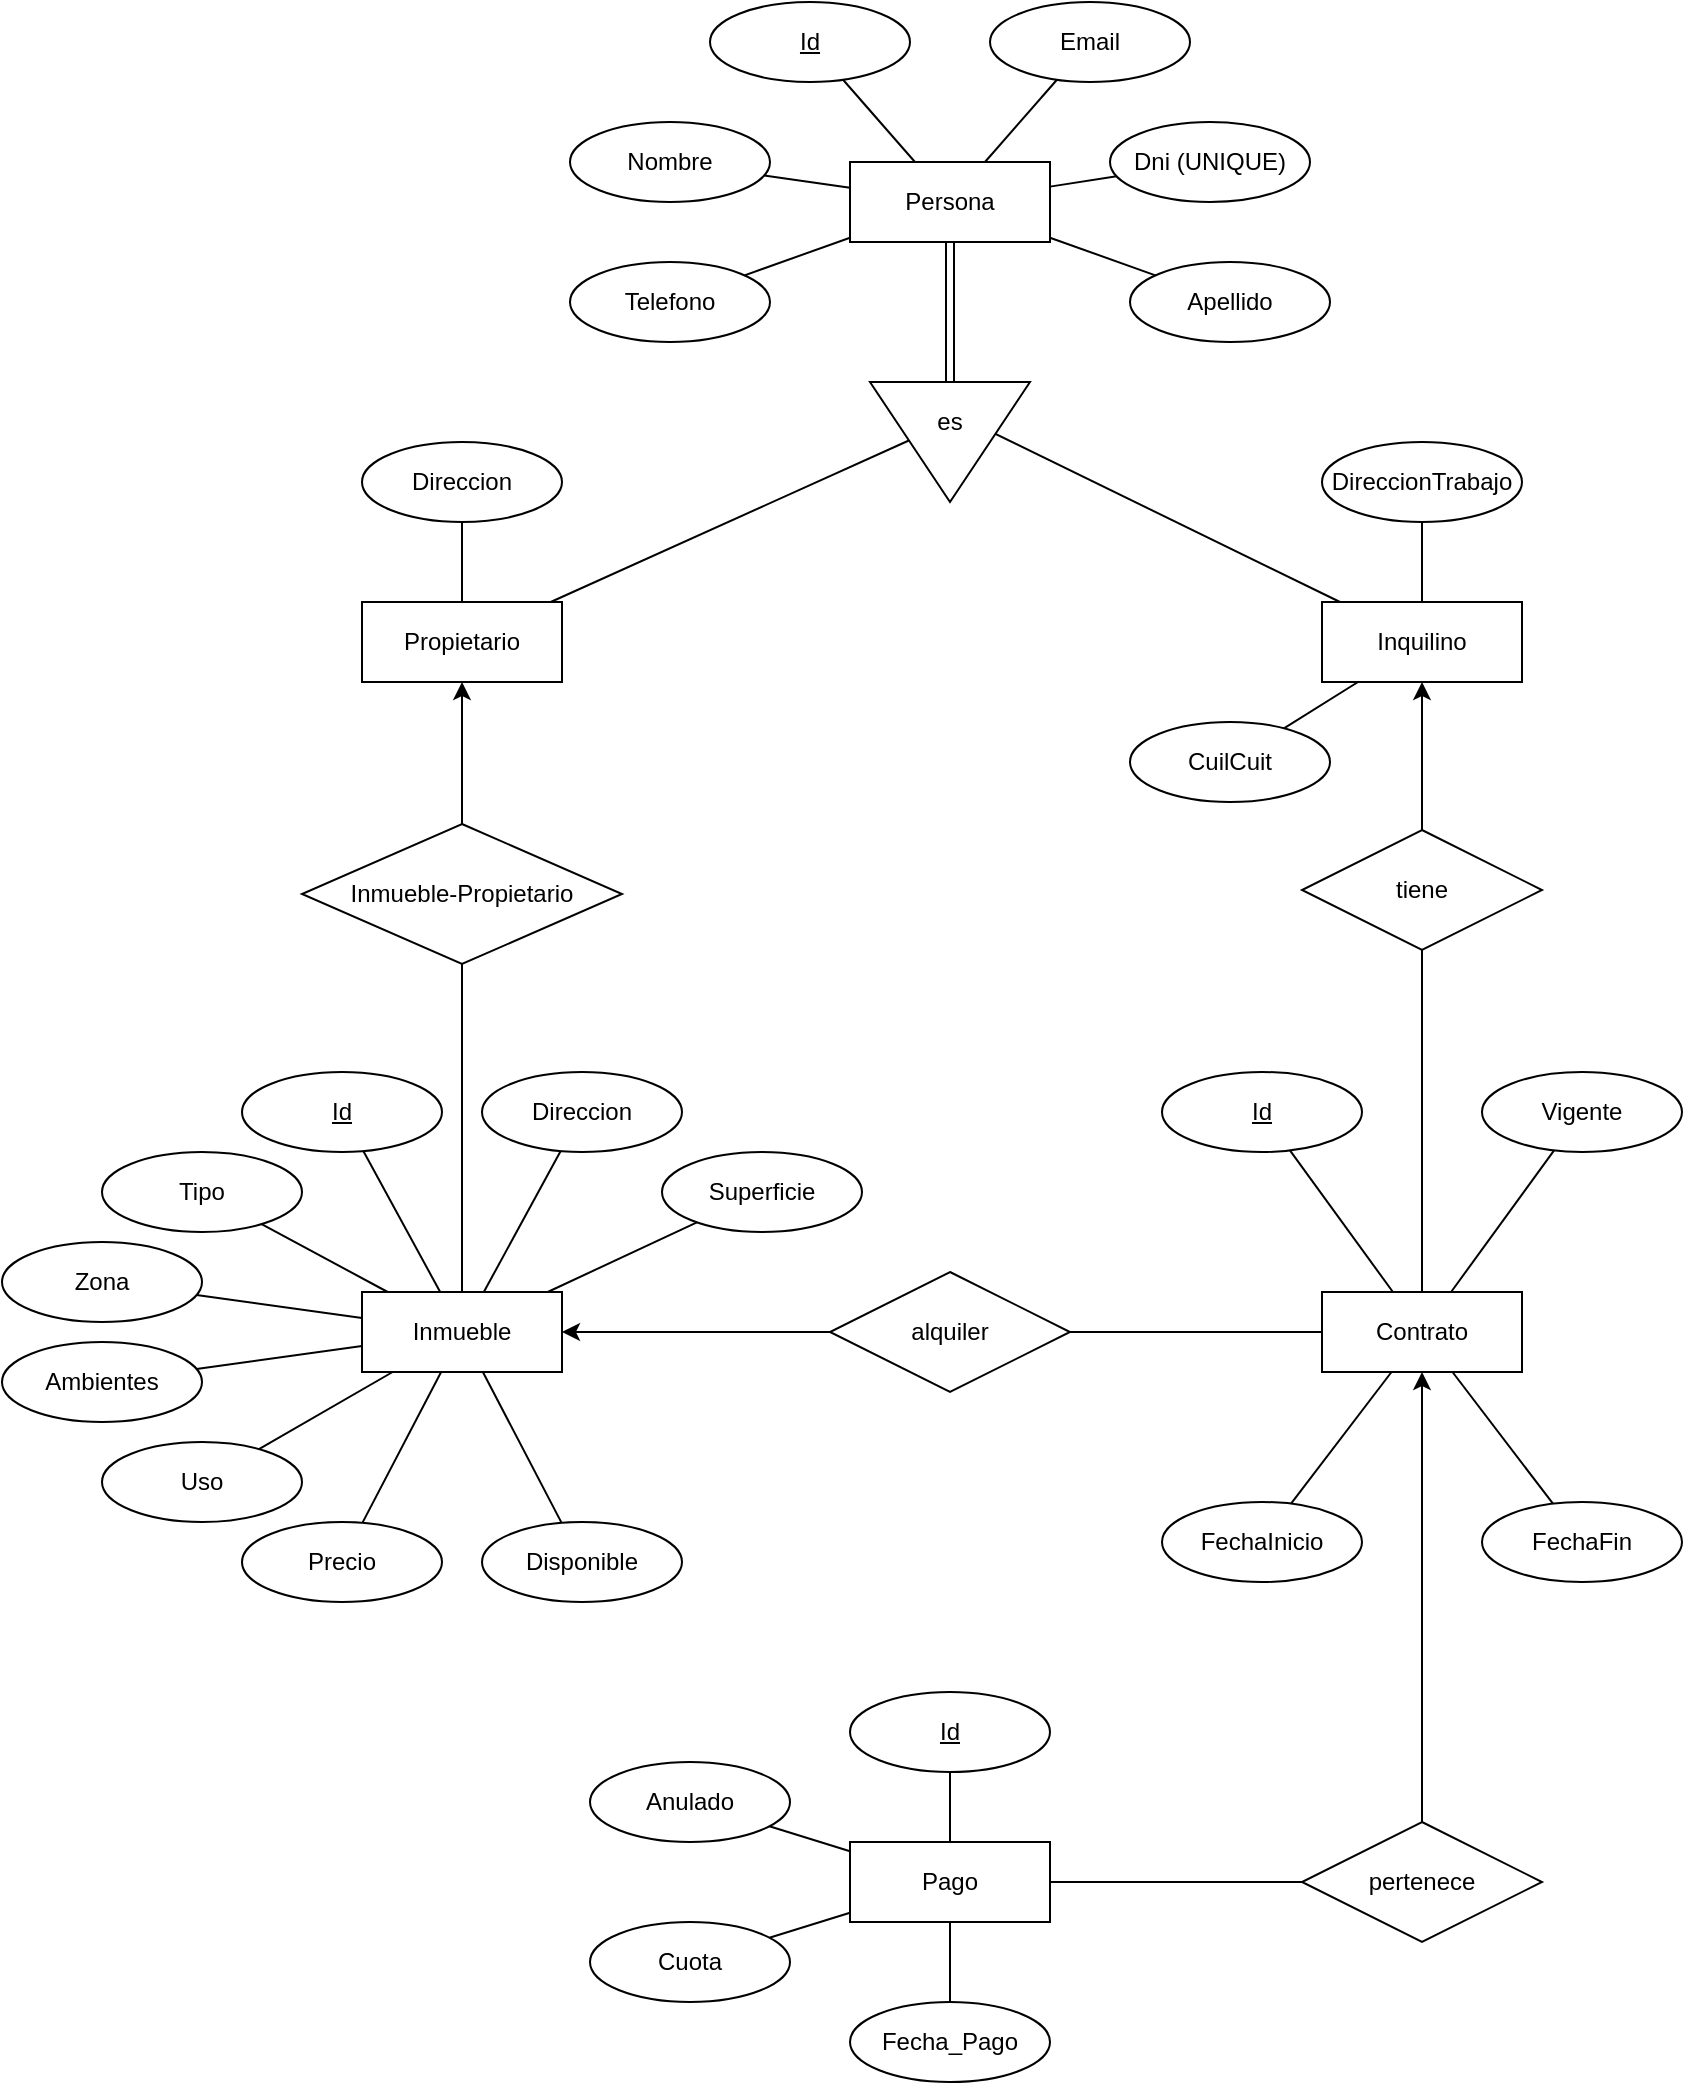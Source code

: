 <mxfile version="15.2.7" type="device"><diagram id="ZbBa26oV3VyvXO1xA8ub" name="Página-1"><mxGraphModel dx="2674" dy="2024" grid="1" gridSize="10" guides="1" tooltips="1" connect="1" arrows="1" fold="1" page="1" pageScale="1" pageWidth="827" pageHeight="1169" math="0" shadow="0"><root><mxCell id="0"/><mxCell id="1" parent="0"/><mxCell id="R2rT2YHd21-_aUqphS5M-40" style="edgeStyle=none;rounded=0;orthogonalLoop=1;jettySize=auto;html=1;endArrow=none;" parent="1" source="R2rT2YHd21-_aUqphS5M-1" target="R2rT2YHd21-_aUqphS5M-39" edge="1"><mxGeometry relative="1" as="geometry"/></mxCell><mxCell id="R2rT2YHd21-_aUqphS5M-42" style="edgeStyle=none;rounded=0;orthogonalLoop=1;jettySize=auto;html=1;endArrow=none;" parent="1" source="R2rT2YHd21-_aUqphS5M-1" target="R2rT2YHd21-_aUqphS5M-41" edge="1"><mxGeometry relative="1" as="geometry"/></mxCell><mxCell id="R2rT2YHd21-_aUqphS5M-46" style="edgeStyle=none;rounded=0;orthogonalLoop=1;jettySize=auto;html=1;endArrow=none;" parent="1" source="R2rT2YHd21-_aUqphS5M-1" target="R2rT2YHd21-_aUqphS5M-45" edge="1"><mxGeometry relative="1" as="geometry"/></mxCell><mxCell id="R2rT2YHd21-_aUqphS5M-1" value="Persona" style="whiteSpace=wrap;html=1;align=center;" parent="1" vertex="1"><mxGeometry x="290" y="-220" width="100" height="40" as="geometry"/></mxCell><mxCell id="R2rT2YHd21-_aUqphS5M-59" style="edgeStyle=none;rounded=0;orthogonalLoop=1;jettySize=auto;html=1;entryX=0.25;entryY=0;entryDx=0;entryDy=0;endArrow=none;" parent="1" source="R2rT2YHd21-_aUqphS5M-2" target="R2rT2YHd21-_aUqphS5M-57" edge="1"><mxGeometry relative="1" as="geometry"/></mxCell><mxCell id="R2rT2YHd21-_aUqphS5M-2" value="Inquilino" style="whiteSpace=wrap;html=1;align=center;" parent="1" vertex="1"><mxGeometry x="526" width="100" height="40" as="geometry"/></mxCell><mxCell id="R2rT2YHd21-_aUqphS5M-3" value="Inmueble" style="whiteSpace=wrap;html=1;align=center;" parent="1" vertex="1"><mxGeometry x="46" y="345" width="100" height="40" as="geometry"/></mxCell><mxCell id="R2rT2YHd21-_aUqphS5M-4" value="Contrato" style="whiteSpace=wrap;html=1;align=center;" parent="1" vertex="1"><mxGeometry x="526" y="345" width="100" height="40" as="geometry"/></mxCell><mxCell id="R2rT2YHd21-_aUqphS5M-32" style="edgeStyle=none;rounded=0;orthogonalLoop=1;jettySize=auto;html=1;endArrow=none;" parent="1" source="R2rT2YHd21-_aUqphS5M-5" target="R2rT2YHd21-_aUqphS5M-31" edge="1"><mxGeometry relative="1" as="geometry"><mxPoint x="410" y="640" as="targetPoint"/></mxGeometry></mxCell><mxCell id="R2rT2YHd21-_aUqphS5M-5" value="Pago" style="whiteSpace=wrap;html=1;align=center;" parent="1" vertex="1"><mxGeometry x="290" y="620" width="100" height="40" as="geometry"/></mxCell><mxCell id="R2rT2YHd21-_aUqphS5M-11" style="edgeStyle=none;rounded=0;orthogonalLoop=1;jettySize=auto;html=1;" parent="1" source="R2rT2YHd21-_aUqphS5M-6" target="R2rT2YHd21-_aUqphS5M-53" edge="1"><mxGeometry relative="1" as="geometry"><mxPoint x="96" y="60" as="sourcePoint"/></mxGeometry></mxCell><mxCell id="R2rT2YHd21-_aUqphS5M-6" value="Inmueble-Propietario" style="shape=rhombus;perimeter=rhombusPerimeter;whiteSpace=wrap;html=1;align=center;" parent="1" vertex="1"><mxGeometry x="16" y="111" width="160" height="70" as="geometry"/></mxCell><mxCell id="R2rT2YHd21-_aUqphS5M-10" value="" style="endArrow=none;html=1;rounded=0;exitX=0.5;exitY=0;exitDx=0;exitDy=0;" parent="1" source="R2rT2YHd21-_aUqphS5M-3" target="R2rT2YHd21-_aUqphS5M-6" edge="1"><mxGeometry relative="1" as="geometry"><mxPoint x="286" y="365" as="sourcePoint"/><mxPoint x="96" y="255" as="targetPoint"/></mxGeometry></mxCell><mxCell id="R2rT2YHd21-_aUqphS5M-20" style="edgeStyle=none;rounded=0;orthogonalLoop=1;jettySize=auto;html=1;endArrow=none;" parent="1" source="R2rT2YHd21-_aUqphS5M-17" target="R2rT2YHd21-_aUqphS5M-4" edge="1"><mxGeometry relative="1" as="geometry"/></mxCell><mxCell id="R2rT2YHd21-_aUqphS5M-17" value="alquiler" style="shape=rhombus;perimeter=rhombusPerimeter;whiteSpace=wrap;html=1;align=center;" parent="1" vertex="1"><mxGeometry x="280" y="335" width="120" height="60" as="geometry"/></mxCell><mxCell id="R2rT2YHd21-_aUqphS5M-19" style="edgeStyle=none;rounded=0;orthogonalLoop=1;jettySize=auto;html=1;endArrow=none;" parent="1" source="R2rT2YHd21-_aUqphS5M-18" target="R2rT2YHd21-_aUqphS5M-4" edge="1"><mxGeometry relative="1" as="geometry"><mxPoint x="576" y="250" as="sourcePoint"/></mxGeometry></mxCell><mxCell id="R2rT2YHd21-_aUqphS5M-18" value="tiene" style="shape=rhombus;perimeter=rhombusPerimeter;whiteSpace=wrap;html=1;align=center;" parent="1" vertex="1"><mxGeometry x="516" y="114" width="120" height="60" as="geometry"/></mxCell><mxCell id="R2rT2YHd21-_aUqphS5M-22" value="" style="endArrow=classic;html=1;" parent="1" source="R2rT2YHd21-_aUqphS5M-18" target="R2rT2YHd21-_aUqphS5M-2" edge="1"><mxGeometry width="50" height="50" relative="1" as="geometry"><mxPoint x="716" y="250" as="sourcePoint"/><mxPoint x="766" y="200" as="targetPoint"/></mxGeometry></mxCell><mxCell id="R2rT2YHd21-_aUqphS5M-28" value="" style="edgeStyle=none;rounded=0;orthogonalLoop=1;jettySize=auto;html=1;endArrow=none;" parent="1" source="R2rT2YHd21-_aUqphS5M-5" target="R2rT2YHd21-_aUqphS5M-38" edge="1"><mxGeometry relative="1" as="geometry"><mxPoint x="371.248" y="710.309" as="targetPoint"/></mxGeometry></mxCell><mxCell id="R2rT2YHd21-_aUqphS5M-31" value="pertenece" style="shape=rhombus;perimeter=rhombusPerimeter;whiteSpace=wrap;html=1;align=center;" parent="1" vertex="1"><mxGeometry x="516" y="610" width="120" height="60" as="geometry"/></mxCell><mxCell id="R2rT2YHd21-_aUqphS5M-33" value="" style="endArrow=classic;html=1;" parent="1" source="R2rT2YHd21-_aUqphS5M-31" target="R2rT2YHd21-_aUqphS5M-4" edge="1"><mxGeometry width="50" height="50" relative="1" as="geometry"><mxPoint x="586" y="380" as="sourcePoint"/><mxPoint x="636" y="330" as="targetPoint"/></mxGeometry></mxCell><mxCell id="R2rT2YHd21-_aUqphS5M-36" value="Id" style="ellipse;whiteSpace=wrap;html=1;align=center;fontStyle=4;" parent="1" vertex="1"><mxGeometry x="220" y="-300" width="100" height="40" as="geometry"/></mxCell><mxCell id="R2rT2YHd21-_aUqphS5M-37" value="" style="edgeStyle=none;rounded=0;orthogonalLoop=1;jettySize=auto;html=1;endArrow=none;" parent="1" source="R2rT2YHd21-_aUqphS5M-1" target="R2rT2YHd21-_aUqphS5M-36" edge="1"><mxGeometry relative="1" as="geometry"/></mxCell><mxCell id="R2rT2YHd21-_aUqphS5M-38" value="Id" style="ellipse;whiteSpace=wrap;html=1;align=center;fontStyle=4;" parent="1" vertex="1"><mxGeometry x="290" y="545" width="100" height="40" as="geometry"/></mxCell><mxCell id="R2rT2YHd21-_aUqphS5M-39" value="Dni (UNIQUE)" style="ellipse;whiteSpace=wrap;html=1;align=center;" parent="1" vertex="1"><mxGeometry x="420" y="-240" width="100" height="40" as="geometry"/></mxCell><mxCell id="R2rT2YHd21-_aUqphS5M-41" value="Apellido" style="ellipse;whiteSpace=wrap;html=1;align=center;" parent="1" vertex="1"><mxGeometry x="430" y="-170" width="100" height="40" as="geometry"/></mxCell><mxCell id="R2rT2YHd21-_aUqphS5M-43" value="Nombre" style="ellipse;whiteSpace=wrap;html=1;align=center;" parent="1" vertex="1"><mxGeometry x="150" y="-240" width="100" height="40" as="geometry"/></mxCell><mxCell id="R2rT2YHd21-_aUqphS5M-44" value="" style="edgeStyle=none;rounded=0;orthogonalLoop=1;jettySize=auto;html=1;endArrow=none;" parent="1" source="R2rT2YHd21-_aUqphS5M-1" target="R2rT2YHd21-_aUqphS5M-43" edge="1"><mxGeometry relative="1" as="geometry"/></mxCell><mxCell id="R2rT2YHd21-_aUqphS5M-45" value="Telefono" style="ellipse;whiteSpace=wrap;html=1;align=center;" parent="1" vertex="1"><mxGeometry x="150" y="-170" width="100" height="40" as="geometry"/></mxCell><mxCell id="R2rT2YHd21-_aUqphS5M-47" value="Id" style="ellipse;whiteSpace=wrap;html=1;align=center;fontStyle=4;" parent="1" vertex="1"><mxGeometry x="-14" y="235" width="100" height="40" as="geometry"/></mxCell><mxCell id="R2rT2YHd21-_aUqphS5M-48" value="" style="edgeStyle=none;rounded=0;orthogonalLoop=1;jettySize=auto;html=1;endArrow=none;" parent="1" source="R2rT2YHd21-_aUqphS5M-3" target="R2rT2YHd21-_aUqphS5M-47" edge="1"><mxGeometry relative="1" as="geometry"/></mxCell><mxCell id="R2rT2YHd21-_aUqphS5M-49" value="Direccion" style="ellipse;whiteSpace=wrap;html=1;align=center;" parent="1" vertex="1"><mxGeometry x="106" y="235" width="100" height="40" as="geometry"/></mxCell><mxCell id="R2rT2YHd21-_aUqphS5M-50" value="" style="edgeStyle=none;rounded=0;orthogonalLoop=1;jettySize=auto;html=1;endArrow=none;" parent="1" source="R2rT2YHd21-_aUqphS5M-3" target="R2rT2YHd21-_aUqphS5M-49" edge="1"><mxGeometry relative="1" as="geometry"/></mxCell><mxCell id="R2rT2YHd21-_aUqphS5M-51" value="Tipo" style="ellipse;whiteSpace=wrap;html=1;align=center;" parent="1" vertex="1"><mxGeometry x="-84" y="275" width="100" height="40" as="geometry"/></mxCell><mxCell id="R2rT2YHd21-_aUqphS5M-52" value="" style="edgeStyle=none;rounded=0;orthogonalLoop=1;jettySize=auto;html=1;endArrow=none;" parent="1" source="R2rT2YHd21-_aUqphS5M-3" target="R2rT2YHd21-_aUqphS5M-51" edge="1"><mxGeometry relative="1" as="geometry"/></mxCell><mxCell id="R2rT2YHd21-_aUqphS5M-58" style="edgeStyle=none;rounded=0;orthogonalLoop=1;jettySize=auto;html=1;endArrow=none;" parent="1" source="R2rT2YHd21-_aUqphS5M-53" target="R2rT2YHd21-_aUqphS5M-57" edge="1"><mxGeometry relative="1" as="geometry"/></mxCell><mxCell id="R2rT2YHd21-_aUqphS5M-53" value="Propietario" style="whiteSpace=wrap;html=1;align=center;" parent="1" vertex="1"><mxGeometry x="46" width="100" height="40" as="geometry"/></mxCell><mxCell id="R2rT2YHd21-_aUqphS5M-60" style="edgeStyle=none;rounded=0;orthogonalLoop=1;jettySize=auto;html=1;endArrow=none;shape=link;" parent="1" source="R2rT2YHd21-_aUqphS5M-56" target="R2rT2YHd21-_aUqphS5M-1" edge="1"><mxGeometry relative="1" as="geometry"/></mxCell><mxCell id="R2rT2YHd21-_aUqphS5M-56" value="" style="triangle;whiteSpace=wrap;html=1;rotation=90;" parent="1" vertex="1"><mxGeometry x="310" y="-120" width="60" height="80" as="geometry"/></mxCell><mxCell id="R2rT2YHd21-_aUqphS5M-57" value="es" style="text;html=1;strokeColor=none;fillColor=none;align=center;verticalAlign=middle;whiteSpace=wrap;rounded=0;" parent="1" vertex="1"><mxGeometry x="320" y="-100" width="40" height="20" as="geometry"/></mxCell><mxCell id="R2rT2YHd21-_aUqphS5M-65" style="edgeStyle=none;rounded=0;orthogonalLoop=1;jettySize=auto;html=1;endArrow=none;" parent="1" source="R2rT2YHd21-_aUqphS5M-64" target="R2rT2YHd21-_aUqphS5M-4" edge="1"><mxGeometry relative="1" as="geometry"/></mxCell><mxCell id="R2rT2YHd21-_aUqphS5M-64" value="FechaFin" style="ellipse;whiteSpace=wrap;html=1;align=center;" parent="1" vertex="1"><mxGeometry x="606" y="450" width="100" height="40" as="geometry"/></mxCell><mxCell id="R2rT2YHd21-_aUqphS5M-67" style="edgeStyle=none;rounded=0;orthogonalLoop=1;jettySize=auto;html=1;endArrow=none;" parent="1" source="R2rT2YHd21-_aUqphS5M-66" target="R2rT2YHd21-_aUqphS5M-4" edge="1"><mxGeometry relative="1" as="geometry"/></mxCell><mxCell id="R2rT2YHd21-_aUqphS5M-66" value="FechaInicio" style="ellipse;whiteSpace=wrap;html=1;align=center;" parent="1" vertex="1"><mxGeometry x="446" y="450" width="100" height="40" as="geometry"/></mxCell><mxCell id="R2rT2YHd21-_aUqphS5M-68" value="" style="endArrow=classic;html=1;" parent="1" source="R2rT2YHd21-_aUqphS5M-17" target="R2rT2YHd21-_aUqphS5M-3" edge="1"><mxGeometry width="50" height="50" relative="1" as="geometry"><mxPoint x="200" y="325" as="sourcePoint"/><mxPoint x="250" y="275" as="targetPoint"/></mxGeometry></mxCell><mxCell id="R2rT2YHd21-_aUqphS5M-71" style="edgeStyle=none;rounded=0;orthogonalLoop=1;jettySize=auto;html=1;endArrow=none;" parent="1" source="VBMD2BmmqYjO-EfG0h_J-25" target="R2rT2YHd21-_aUqphS5M-5" edge="1"><mxGeometry relative="1" as="geometry"><mxPoint x="259.465" y="683.842" as="sourcePoint"/></mxGeometry></mxCell><mxCell id="R2rT2YHd21-_aUqphS5M-73" style="edgeStyle=none;rounded=0;orthogonalLoop=1;jettySize=auto;html=1;endArrow=none;" parent="1" source="R2rT2YHd21-_aUqphS5M-72" target="R2rT2YHd21-_aUqphS5M-5" edge="1"><mxGeometry relative="1" as="geometry"/></mxCell><mxCell id="R2rT2YHd21-_aUqphS5M-72" value="Fecha_Pago" style="ellipse;whiteSpace=wrap;html=1;align=center;" parent="1" vertex="1"><mxGeometry x="290" y="700" width="100" height="40" as="geometry"/></mxCell><mxCell id="R2rT2YHd21-_aUqphS5M-76" value="Uso" style="ellipse;whiteSpace=wrap;html=1;align=center;" parent="1" vertex="1"><mxGeometry x="-84" y="420" width="100" height="40" as="geometry"/></mxCell><mxCell id="R2rT2YHd21-_aUqphS5M-77" value="" style="edgeStyle=none;rounded=0;orthogonalLoop=1;jettySize=auto;html=1;endArrow=none;" parent="1" source="R2rT2YHd21-_aUqphS5M-3" target="R2rT2YHd21-_aUqphS5M-76" edge="1"><mxGeometry relative="1" as="geometry"/></mxCell><mxCell id="R2rT2YHd21-_aUqphS5M-79" style="edgeStyle=none;rounded=0;orthogonalLoop=1;jettySize=auto;html=1;endArrow=none;" parent="1" source="R2rT2YHd21-_aUqphS5M-78" target="R2rT2YHd21-_aUqphS5M-3" edge="1"><mxGeometry relative="1" as="geometry"/></mxCell><mxCell id="R2rT2YHd21-_aUqphS5M-78" value="Precio" style="ellipse;whiteSpace=wrap;html=1;align=center;" parent="1" vertex="1"><mxGeometry x="-14" y="460" width="100" height="40" as="geometry"/></mxCell><mxCell id="VBMD2BmmqYjO-EfG0h_J-2" value="Email" style="ellipse;whiteSpace=wrap;html=1;align=center;" vertex="1" parent="1"><mxGeometry x="360" y="-300" width="100" height="40" as="geometry"/></mxCell><mxCell id="VBMD2BmmqYjO-EfG0h_J-3" value="" style="endArrow=none;html=1;" edge="1" parent="1" source="R2rT2YHd21-_aUqphS5M-1" target="VBMD2BmmqYjO-EfG0h_J-2"><mxGeometry width="50" height="50" relative="1" as="geometry"><mxPoint x="220" y="-20" as="sourcePoint"/><mxPoint x="270" y="-70" as="targetPoint"/></mxGeometry></mxCell><mxCell id="VBMD2BmmqYjO-EfG0h_J-4" value="Direccion" style="ellipse;whiteSpace=wrap;html=1;align=center;" vertex="1" parent="1"><mxGeometry x="46" y="-80" width="100" height="40" as="geometry"/></mxCell><mxCell id="VBMD2BmmqYjO-EfG0h_J-5" value="" style="endArrow=none;html=1;" edge="1" parent="1" source="R2rT2YHd21-_aUqphS5M-53" target="VBMD2BmmqYjO-EfG0h_J-4"><mxGeometry width="50" height="50" relative="1" as="geometry"><mxPoint x="176" y="-20" as="sourcePoint"/><mxPoint x="226" y="-70" as="targetPoint"/></mxGeometry></mxCell><mxCell id="VBMD2BmmqYjO-EfG0h_J-6" value="DireccionTrabajo" style="ellipse;whiteSpace=wrap;html=1;align=center;" vertex="1" parent="1"><mxGeometry x="526" y="-80" width="100" height="40" as="geometry"/></mxCell><mxCell id="VBMD2BmmqYjO-EfG0h_J-7" value="" style="endArrow=none;html=1;" edge="1" parent="1" source="R2rT2YHd21-_aUqphS5M-2" target="VBMD2BmmqYjO-EfG0h_J-6"><mxGeometry width="50" height="50" relative="1" as="geometry"><mxPoint x="266" y="-20" as="sourcePoint"/><mxPoint x="316" y="-70" as="targetPoint"/></mxGeometry></mxCell><mxCell id="VBMD2BmmqYjO-EfG0h_J-9" value="CuilCuit" style="ellipse;whiteSpace=wrap;html=1;align=center;" vertex="1" parent="1"><mxGeometry x="430" y="60" width="100" height="40" as="geometry"/></mxCell><mxCell id="VBMD2BmmqYjO-EfG0h_J-11" value="" style="endArrow=none;html=1;" edge="1" parent="1" source="R2rT2YHd21-_aUqphS5M-2" target="VBMD2BmmqYjO-EfG0h_J-9"><mxGeometry width="50" height="50" relative="1" as="geometry"><mxPoint x="266" y="220" as="sourcePoint"/><mxPoint x="316" y="170" as="targetPoint"/></mxGeometry></mxCell><mxCell id="VBMD2BmmqYjO-EfG0h_J-12" value="Id" style="ellipse;whiteSpace=wrap;html=1;align=center;fontStyle=4;" vertex="1" parent="1"><mxGeometry x="446" y="235" width="100" height="40" as="geometry"/></mxCell><mxCell id="VBMD2BmmqYjO-EfG0h_J-13" value="" style="endArrow=none;html=1;" edge="1" parent="1" source="R2rT2YHd21-_aUqphS5M-4" target="VBMD2BmmqYjO-EfG0h_J-12"><mxGeometry width="50" height="50" relative="1" as="geometry"><mxPoint x="266" y="340" as="sourcePoint"/><mxPoint x="316" y="290" as="targetPoint"/></mxGeometry></mxCell><mxCell id="VBMD2BmmqYjO-EfG0h_J-14" value="Vigente" style="ellipse;whiteSpace=wrap;html=1;align=center;" vertex="1" parent="1"><mxGeometry x="606" y="235" width="100" height="40" as="geometry"/></mxCell><mxCell id="VBMD2BmmqYjO-EfG0h_J-15" value="" style="endArrow=none;html=1;" edge="1" parent="1" source="R2rT2YHd21-_aUqphS5M-4" target="VBMD2BmmqYjO-EfG0h_J-14"><mxGeometry width="50" height="50" relative="1" as="geometry"><mxPoint x="266" y="340" as="sourcePoint"/><mxPoint x="316" y="290" as="targetPoint"/></mxGeometry></mxCell><mxCell id="VBMD2BmmqYjO-EfG0h_J-16" value="Ambientes" style="ellipse;whiteSpace=wrap;html=1;align=center;" vertex="1" parent="1"><mxGeometry x="-134" y="370" width="100" height="40" as="geometry"/></mxCell><mxCell id="VBMD2BmmqYjO-EfG0h_J-17" value="Zona" style="ellipse;whiteSpace=wrap;html=1;align=center;" vertex="1" parent="1"><mxGeometry x="-134" y="320" width="100" height="40" as="geometry"/></mxCell><mxCell id="VBMD2BmmqYjO-EfG0h_J-18" value="" style="endArrow=none;html=1;" edge="1" parent="1" source="VBMD2BmmqYjO-EfG0h_J-17" target="R2rT2YHd21-_aUqphS5M-3"><mxGeometry width="50" height="50" relative="1" as="geometry"><mxPoint x="176" y="460" as="sourcePoint"/><mxPoint x="226" y="410" as="targetPoint"/></mxGeometry></mxCell><mxCell id="VBMD2BmmqYjO-EfG0h_J-19" value="" style="endArrow=none;html=1;" edge="1" parent="1" source="VBMD2BmmqYjO-EfG0h_J-16" target="R2rT2YHd21-_aUqphS5M-3"><mxGeometry width="50" height="50" relative="1" as="geometry"><mxPoint x="176" y="460" as="sourcePoint"/><mxPoint x="226" y="410" as="targetPoint"/></mxGeometry></mxCell><mxCell id="VBMD2BmmqYjO-EfG0h_J-21" value="Disponible" style="ellipse;whiteSpace=wrap;html=1;align=center;" vertex="1" parent="1"><mxGeometry x="106" y="460" width="100" height="40" as="geometry"/></mxCell><mxCell id="VBMD2BmmqYjO-EfG0h_J-22" value="" style="endArrow=none;html=1;" edge="1" parent="1" source="VBMD2BmmqYjO-EfG0h_J-21" target="R2rT2YHd21-_aUqphS5M-3"><mxGeometry width="50" height="50" relative="1" as="geometry"><mxPoint x="176" y="470" as="sourcePoint"/><mxPoint x="226" y="420" as="targetPoint"/></mxGeometry></mxCell><mxCell id="VBMD2BmmqYjO-EfG0h_J-23" value="Superficie" style="ellipse;whiteSpace=wrap;html=1;align=center;" vertex="1" parent="1"><mxGeometry x="196" y="275" width="100" height="40" as="geometry"/></mxCell><mxCell id="VBMD2BmmqYjO-EfG0h_J-24" value="" style="endArrow=none;html=1;" edge="1" parent="1" source="R2rT2YHd21-_aUqphS5M-3" target="VBMD2BmmqYjO-EfG0h_J-23"><mxGeometry width="50" height="50" relative="1" as="geometry"><mxPoint x="256" y="470" as="sourcePoint"/><mxPoint x="306" y="420" as="targetPoint"/></mxGeometry></mxCell><mxCell id="VBMD2BmmqYjO-EfG0h_J-25" value="Cuota" style="ellipse;whiteSpace=wrap;html=1;align=center;" vertex="1" parent="1"><mxGeometry x="160" y="660" width="100" height="40" as="geometry"/></mxCell><mxCell id="VBMD2BmmqYjO-EfG0h_J-26" value="Anulado" style="ellipse;whiteSpace=wrap;html=1;align=center;" vertex="1" parent="1"><mxGeometry x="160" y="580" width="100" height="40" as="geometry"/></mxCell><mxCell id="VBMD2BmmqYjO-EfG0h_J-27" value="" style="endArrow=none;html=1;" edge="1" parent="1" source="VBMD2BmmqYjO-EfG0h_J-26" target="R2rT2YHd21-_aUqphS5M-5"><mxGeometry width="50" height="50" relative="1" as="geometry"><mxPoint x="280" y="610" as="sourcePoint"/><mxPoint x="330" y="560" as="targetPoint"/></mxGeometry></mxCell></root></mxGraphModel></diagram></mxfile>